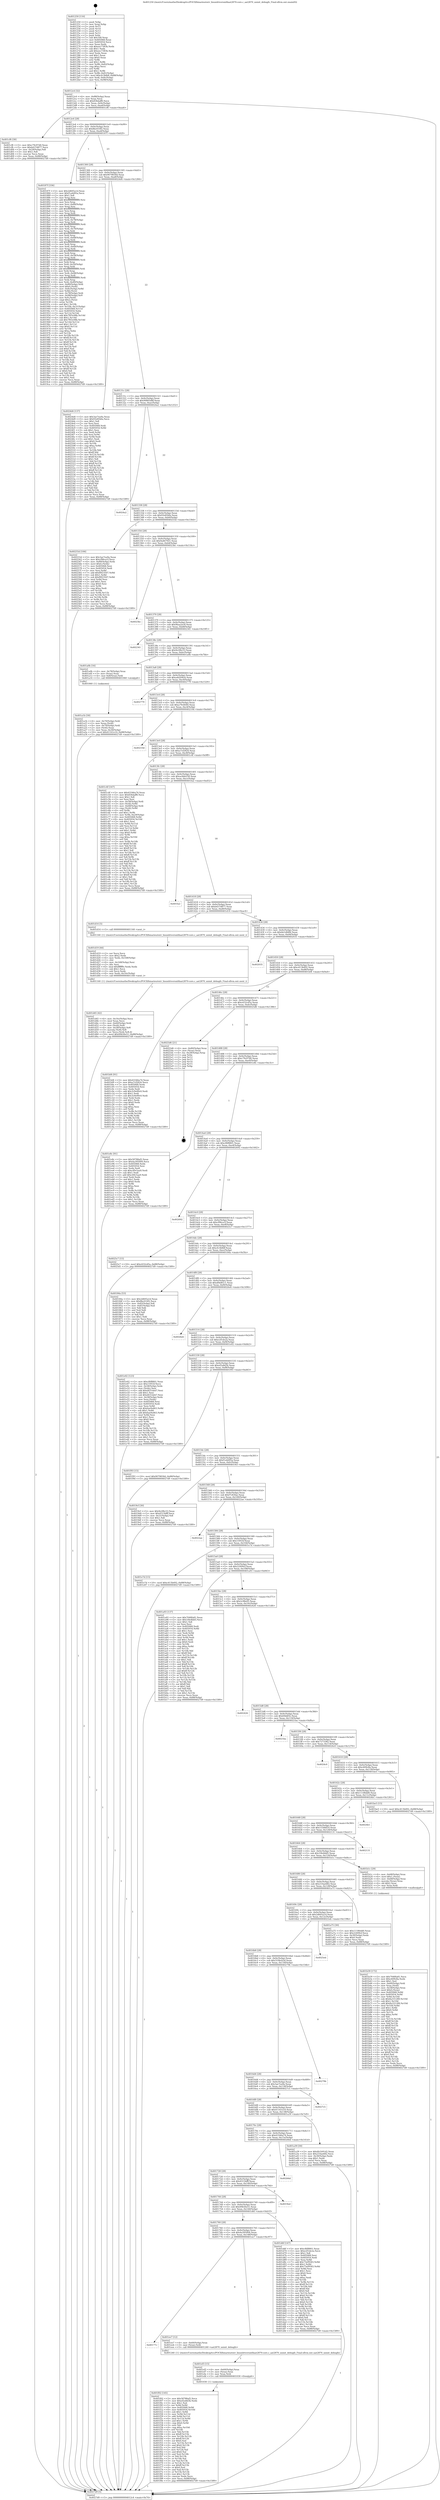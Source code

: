 digraph "0x401250" {
  label = "0x401250 (/mnt/c/Users/mathe/Desktop/tcc/POCII/binaries/extr_linuxdriversmfdaat2870-core.c_aat2870_uninit_debugfs_Final-ollvm.out::main(0))"
  labelloc = "t"
  node[shape=record]

  Entry [label="",width=0.3,height=0.3,shape=circle,fillcolor=black,style=filled]
  "0x4012c4" [label="{
     0x4012c4 [32]\l
     | [instrs]\l
     &nbsp;&nbsp;0x4012c4 \<+6\>: mov -0x88(%rbp),%eax\l
     &nbsp;&nbsp;0x4012ca \<+2\>: mov %eax,%ecx\l
     &nbsp;&nbsp;0x4012cc \<+6\>: sub $0x836daff0,%ecx\l
     &nbsp;&nbsp;0x4012d2 \<+6\>: mov %eax,-0x9c(%rbp)\l
     &nbsp;&nbsp;0x4012d8 \<+6\>: mov %ecx,-0xa0(%rbp)\l
     &nbsp;&nbsp;0x4012de \<+6\>: je 0000000000401cf6 \<main+0xaa6\>\l
  }"]
  "0x401cf6" [label="{
     0x401cf6 [30]\l
     | [instrs]\l
     &nbsp;&nbsp;0x401cf6 \<+5\>: mov $0xc79c97d0,%eax\l
     &nbsp;&nbsp;0x401cfb \<+5\>: mov $0xb437d877,%ecx\l
     &nbsp;&nbsp;0x401d00 \<+3\>: mov -0x29(%rbp),%dl\l
     &nbsp;&nbsp;0x401d03 \<+3\>: test $0x1,%dl\l
     &nbsp;&nbsp;0x401d06 \<+3\>: cmovne %ecx,%eax\l
     &nbsp;&nbsp;0x401d09 \<+6\>: mov %eax,-0x88(%rbp)\l
     &nbsp;&nbsp;0x401d0f \<+5\>: jmp 00000000004027d9 \<main+0x1589\>\l
  }"]
  "0x4012e4" [label="{
     0x4012e4 [28]\l
     | [instrs]\l
     &nbsp;&nbsp;0x4012e4 \<+5\>: jmp 00000000004012e9 \<main+0x99\>\l
     &nbsp;&nbsp;0x4012e9 \<+6\>: mov -0x9c(%rbp),%eax\l
     &nbsp;&nbsp;0x4012ef \<+5\>: sub $0x8bc010f2,%eax\l
     &nbsp;&nbsp;0x4012f4 \<+6\>: mov %eax,-0xa4(%rbp)\l
     &nbsp;&nbsp;0x4012fa \<+6\>: je 000000000040187f \<main+0x62f\>\l
  }"]
  Exit [label="",width=0.3,height=0.3,shape=circle,fillcolor=black,style=filled,peripheries=2]
  "0x40187f" [label="{
     0x40187f [336]\l
     | [instrs]\l
     &nbsp;&nbsp;0x40187f \<+5\>: mov $0x2d605a1d,%eax\l
     &nbsp;&nbsp;0x401884 \<+5\>: mov $0xf1a4d95a,%ecx\l
     &nbsp;&nbsp;0x401889 \<+2\>: mov $0x1,%dl\l
     &nbsp;&nbsp;0x40188b \<+3\>: mov %rsp,%rsi\l
     &nbsp;&nbsp;0x40188e \<+4\>: add $0xfffffffffffffff0,%rsi\l
     &nbsp;&nbsp;0x401892 \<+3\>: mov %rsi,%rsp\l
     &nbsp;&nbsp;0x401895 \<+4\>: mov %rsi,-0x80(%rbp)\l
     &nbsp;&nbsp;0x401899 \<+3\>: mov %rsp,%rsi\l
     &nbsp;&nbsp;0x40189c \<+4\>: add $0xfffffffffffffff0,%rsi\l
     &nbsp;&nbsp;0x4018a0 \<+3\>: mov %rsi,%rsp\l
     &nbsp;&nbsp;0x4018a3 \<+3\>: mov %rsp,%rdi\l
     &nbsp;&nbsp;0x4018a6 \<+4\>: add $0xfffffffffffffff0,%rdi\l
     &nbsp;&nbsp;0x4018aa \<+3\>: mov %rdi,%rsp\l
     &nbsp;&nbsp;0x4018ad \<+4\>: mov %rdi,-0x78(%rbp)\l
     &nbsp;&nbsp;0x4018b1 \<+3\>: mov %rsp,%rdi\l
     &nbsp;&nbsp;0x4018b4 \<+4\>: add $0xfffffffffffffff0,%rdi\l
     &nbsp;&nbsp;0x4018b8 \<+3\>: mov %rdi,%rsp\l
     &nbsp;&nbsp;0x4018bb \<+4\>: mov %rdi,-0x70(%rbp)\l
     &nbsp;&nbsp;0x4018bf \<+3\>: mov %rsp,%rdi\l
     &nbsp;&nbsp;0x4018c2 \<+4\>: add $0xfffffffffffffff0,%rdi\l
     &nbsp;&nbsp;0x4018c6 \<+3\>: mov %rdi,%rsp\l
     &nbsp;&nbsp;0x4018c9 \<+4\>: mov %rdi,-0x68(%rbp)\l
     &nbsp;&nbsp;0x4018cd \<+3\>: mov %rsp,%rdi\l
     &nbsp;&nbsp;0x4018d0 \<+4\>: add $0xfffffffffffffff0,%rdi\l
     &nbsp;&nbsp;0x4018d4 \<+3\>: mov %rdi,%rsp\l
     &nbsp;&nbsp;0x4018d7 \<+4\>: mov %rdi,-0x60(%rbp)\l
     &nbsp;&nbsp;0x4018db \<+3\>: mov %rsp,%rdi\l
     &nbsp;&nbsp;0x4018de \<+4\>: add $0xfffffffffffffff0,%rdi\l
     &nbsp;&nbsp;0x4018e2 \<+3\>: mov %rdi,%rsp\l
     &nbsp;&nbsp;0x4018e5 \<+4\>: mov %rdi,-0x58(%rbp)\l
     &nbsp;&nbsp;0x4018e9 \<+3\>: mov %rsp,%rdi\l
     &nbsp;&nbsp;0x4018ec \<+4\>: add $0xfffffffffffffff0,%rdi\l
     &nbsp;&nbsp;0x4018f0 \<+3\>: mov %rdi,%rsp\l
     &nbsp;&nbsp;0x4018f3 \<+4\>: mov %rdi,-0x50(%rbp)\l
     &nbsp;&nbsp;0x4018f7 \<+3\>: mov %rsp,%rdi\l
     &nbsp;&nbsp;0x4018fa \<+4\>: add $0xfffffffffffffff0,%rdi\l
     &nbsp;&nbsp;0x4018fe \<+3\>: mov %rdi,%rsp\l
     &nbsp;&nbsp;0x401901 \<+4\>: mov %rdi,-0x48(%rbp)\l
     &nbsp;&nbsp;0x401905 \<+3\>: mov %rsp,%rdi\l
     &nbsp;&nbsp;0x401908 \<+4\>: add $0xfffffffffffffff0,%rdi\l
     &nbsp;&nbsp;0x40190c \<+3\>: mov %rdi,%rsp\l
     &nbsp;&nbsp;0x40190f \<+4\>: mov %rdi,-0x40(%rbp)\l
     &nbsp;&nbsp;0x401913 \<+4\>: mov -0x80(%rbp),%rdi\l
     &nbsp;&nbsp;0x401917 \<+6\>: movl $0x0,(%rdi)\l
     &nbsp;&nbsp;0x40191d \<+7\>: mov -0x8c(%rbp),%r8d\l
     &nbsp;&nbsp;0x401924 \<+3\>: mov %r8d,(%rsi)\l
     &nbsp;&nbsp;0x401927 \<+4\>: mov -0x78(%rbp),%rdi\l
     &nbsp;&nbsp;0x40192b \<+7\>: mov -0x98(%rbp),%r9\l
     &nbsp;&nbsp;0x401932 \<+3\>: mov %r9,(%rdi)\l
     &nbsp;&nbsp;0x401935 \<+3\>: cmpl $0x2,(%rsi)\l
     &nbsp;&nbsp;0x401938 \<+4\>: setne %r10b\l
     &nbsp;&nbsp;0x40193c \<+4\>: and $0x1,%r10b\l
     &nbsp;&nbsp;0x401940 \<+4\>: mov %r10b,-0x31(%rbp)\l
     &nbsp;&nbsp;0x401944 \<+8\>: mov 0x405068,%r11d\l
     &nbsp;&nbsp;0x40194c \<+7\>: mov 0x405054,%ebx\l
     &nbsp;&nbsp;0x401953 \<+3\>: mov %r11d,%r14d\l
     &nbsp;&nbsp;0x401956 \<+7\>: add $0x7f03c08b,%r14d\l
     &nbsp;&nbsp;0x40195d \<+4\>: sub $0x1,%r14d\l
     &nbsp;&nbsp;0x401961 \<+7\>: sub $0x7f03c08b,%r14d\l
     &nbsp;&nbsp;0x401968 \<+4\>: imul %r14d,%r11d\l
     &nbsp;&nbsp;0x40196c \<+4\>: and $0x1,%r11d\l
     &nbsp;&nbsp;0x401970 \<+4\>: cmp $0x0,%r11d\l
     &nbsp;&nbsp;0x401974 \<+4\>: sete %r10b\l
     &nbsp;&nbsp;0x401978 \<+3\>: cmp $0xa,%ebx\l
     &nbsp;&nbsp;0x40197b \<+4\>: setl %r15b\l
     &nbsp;&nbsp;0x40197f \<+3\>: mov %r10b,%r12b\l
     &nbsp;&nbsp;0x401982 \<+4\>: xor $0xff,%r12b\l
     &nbsp;&nbsp;0x401986 \<+3\>: mov %r15b,%r13b\l
     &nbsp;&nbsp;0x401989 \<+4\>: xor $0xff,%r13b\l
     &nbsp;&nbsp;0x40198d \<+3\>: xor $0x0,%dl\l
     &nbsp;&nbsp;0x401990 \<+3\>: mov %r12b,%sil\l
     &nbsp;&nbsp;0x401993 \<+4\>: and $0x0,%sil\l
     &nbsp;&nbsp;0x401997 \<+3\>: and %dl,%r10b\l
     &nbsp;&nbsp;0x40199a \<+3\>: mov %r13b,%dil\l
     &nbsp;&nbsp;0x40199d \<+4\>: and $0x0,%dil\l
     &nbsp;&nbsp;0x4019a1 \<+3\>: and %dl,%r15b\l
     &nbsp;&nbsp;0x4019a4 \<+3\>: or %r10b,%sil\l
     &nbsp;&nbsp;0x4019a7 \<+3\>: or %r15b,%dil\l
     &nbsp;&nbsp;0x4019aa \<+3\>: xor %dil,%sil\l
     &nbsp;&nbsp;0x4019ad \<+3\>: or %r13b,%r12b\l
     &nbsp;&nbsp;0x4019b0 \<+4\>: xor $0xff,%r12b\l
     &nbsp;&nbsp;0x4019b4 \<+3\>: or $0x0,%dl\l
     &nbsp;&nbsp;0x4019b7 \<+3\>: and %dl,%r12b\l
     &nbsp;&nbsp;0x4019ba \<+3\>: or %r12b,%sil\l
     &nbsp;&nbsp;0x4019bd \<+4\>: test $0x1,%sil\l
     &nbsp;&nbsp;0x4019c1 \<+3\>: cmovne %ecx,%eax\l
     &nbsp;&nbsp;0x4019c4 \<+6\>: mov %eax,-0x88(%rbp)\l
     &nbsp;&nbsp;0x4019ca \<+5\>: jmp 00000000004027d9 \<main+0x1589\>\l
  }"]
  "0x401300" [label="{
     0x401300 [28]\l
     | [instrs]\l
     &nbsp;&nbsp;0x401300 \<+5\>: jmp 0000000000401305 \<main+0xb5\>\l
     &nbsp;&nbsp;0x401305 \<+6\>: mov -0x9c(%rbp),%eax\l
     &nbsp;&nbsp;0x40130b \<+5\>: sub $0x9079830d,%eax\l
     &nbsp;&nbsp;0x401310 \<+6\>: mov %eax,-0xa8(%rbp)\l
     &nbsp;&nbsp;0x401316 \<+6\>: je 00000000004024d4 \<main+0x1284\>\l
  }"]
  "0x401f02" [label="{
     0x401f02 [145]\l
     | [instrs]\l
     &nbsp;&nbsp;0x401f02 \<+5\>: mov $0x58788af2,%ecx\l
     &nbsp;&nbsp;0x401f07 \<+5\>: mov $0xef2a8d3b,%edx\l
     &nbsp;&nbsp;0x401f0c \<+3\>: mov $0x1,%sil\l
     &nbsp;&nbsp;0x401f0f \<+3\>: xor %r8d,%r8d\l
     &nbsp;&nbsp;0x401f12 \<+8\>: mov 0x405068,%r9d\l
     &nbsp;&nbsp;0x401f1a \<+8\>: mov 0x405054,%r10d\l
     &nbsp;&nbsp;0x401f22 \<+4\>: sub $0x1,%r8d\l
     &nbsp;&nbsp;0x401f26 \<+3\>: mov %r9d,%r11d\l
     &nbsp;&nbsp;0x401f29 \<+3\>: add %r8d,%r11d\l
     &nbsp;&nbsp;0x401f2c \<+4\>: imul %r11d,%r9d\l
     &nbsp;&nbsp;0x401f30 \<+4\>: and $0x1,%r9d\l
     &nbsp;&nbsp;0x401f34 \<+4\>: cmp $0x0,%r9d\l
     &nbsp;&nbsp;0x401f38 \<+3\>: sete %bl\l
     &nbsp;&nbsp;0x401f3b \<+4\>: cmp $0xa,%r10d\l
     &nbsp;&nbsp;0x401f3f \<+4\>: setl %r14b\l
     &nbsp;&nbsp;0x401f43 \<+3\>: mov %bl,%r15b\l
     &nbsp;&nbsp;0x401f46 \<+4\>: xor $0xff,%r15b\l
     &nbsp;&nbsp;0x401f4a \<+3\>: mov %r14b,%r12b\l
     &nbsp;&nbsp;0x401f4d \<+4\>: xor $0xff,%r12b\l
     &nbsp;&nbsp;0x401f51 \<+4\>: xor $0x0,%sil\l
     &nbsp;&nbsp;0x401f55 \<+3\>: mov %r15b,%r13b\l
     &nbsp;&nbsp;0x401f58 \<+4\>: and $0x0,%r13b\l
     &nbsp;&nbsp;0x401f5c \<+3\>: and %sil,%bl\l
     &nbsp;&nbsp;0x401f5f \<+3\>: mov %r12b,%al\l
     &nbsp;&nbsp;0x401f62 \<+2\>: and $0x0,%al\l
     &nbsp;&nbsp;0x401f64 \<+3\>: and %sil,%r14b\l
     &nbsp;&nbsp;0x401f67 \<+3\>: or %bl,%r13b\l
     &nbsp;&nbsp;0x401f6a \<+3\>: or %r14b,%al\l
     &nbsp;&nbsp;0x401f6d \<+3\>: xor %al,%r13b\l
     &nbsp;&nbsp;0x401f70 \<+3\>: or %r12b,%r15b\l
     &nbsp;&nbsp;0x401f73 \<+4\>: xor $0xff,%r15b\l
     &nbsp;&nbsp;0x401f77 \<+4\>: or $0x0,%sil\l
     &nbsp;&nbsp;0x401f7b \<+3\>: and %sil,%r15b\l
     &nbsp;&nbsp;0x401f7e \<+3\>: or %r15b,%r13b\l
     &nbsp;&nbsp;0x401f81 \<+4\>: test $0x1,%r13b\l
     &nbsp;&nbsp;0x401f85 \<+3\>: cmovne %edx,%ecx\l
     &nbsp;&nbsp;0x401f88 \<+6\>: mov %ecx,-0x88(%rbp)\l
     &nbsp;&nbsp;0x401f8e \<+5\>: jmp 00000000004027d9 \<main+0x1589\>\l
  }"]
  "0x4024d4" [label="{
     0x4024d4 [137]\l
     | [instrs]\l
     &nbsp;&nbsp;0x4024d4 \<+5\>: mov $0x3ae7ea9a,%eax\l
     &nbsp;&nbsp;0x4024d9 \<+5\>: mov $0x93e85bfa,%ecx\l
     &nbsp;&nbsp;0x4024de \<+2\>: mov $0x1,%dl\l
     &nbsp;&nbsp;0x4024e0 \<+2\>: xor %esi,%esi\l
     &nbsp;&nbsp;0x4024e2 \<+7\>: mov 0x405068,%edi\l
     &nbsp;&nbsp;0x4024e9 \<+8\>: mov 0x405054,%r8d\l
     &nbsp;&nbsp;0x4024f1 \<+3\>: sub $0x1,%esi\l
     &nbsp;&nbsp;0x4024f4 \<+3\>: mov %edi,%r9d\l
     &nbsp;&nbsp;0x4024f7 \<+3\>: add %esi,%r9d\l
     &nbsp;&nbsp;0x4024fa \<+4\>: imul %r9d,%edi\l
     &nbsp;&nbsp;0x4024fe \<+3\>: and $0x1,%edi\l
     &nbsp;&nbsp;0x402501 \<+3\>: cmp $0x0,%edi\l
     &nbsp;&nbsp;0x402504 \<+4\>: sete %r10b\l
     &nbsp;&nbsp;0x402508 \<+4\>: cmp $0xa,%r8d\l
     &nbsp;&nbsp;0x40250c \<+4\>: setl %r11b\l
     &nbsp;&nbsp;0x402510 \<+3\>: mov %r10b,%bl\l
     &nbsp;&nbsp;0x402513 \<+3\>: xor $0xff,%bl\l
     &nbsp;&nbsp;0x402516 \<+3\>: mov %r11b,%r14b\l
     &nbsp;&nbsp;0x402519 \<+4\>: xor $0xff,%r14b\l
     &nbsp;&nbsp;0x40251d \<+3\>: xor $0x1,%dl\l
     &nbsp;&nbsp;0x402520 \<+3\>: mov %bl,%r15b\l
     &nbsp;&nbsp;0x402523 \<+4\>: and $0xff,%r15b\l
     &nbsp;&nbsp;0x402527 \<+3\>: and %dl,%r10b\l
     &nbsp;&nbsp;0x40252a \<+3\>: mov %r14b,%r12b\l
     &nbsp;&nbsp;0x40252d \<+4\>: and $0xff,%r12b\l
     &nbsp;&nbsp;0x402531 \<+3\>: and %dl,%r11b\l
     &nbsp;&nbsp;0x402534 \<+3\>: or %r10b,%r15b\l
     &nbsp;&nbsp;0x402537 \<+3\>: or %r11b,%r12b\l
     &nbsp;&nbsp;0x40253a \<+3\>: xor %r12b,%r15b\l
     &nbsp;&nbsp;0x40253d \<+3\>: or %r14b,%bl\l
     &nbsp;&nbsp;0x402540 \<+3\>: xor $0xff,%bl\l
     &nbsp;&nbsp;0x402543 \<+3\>: or $0x1,%dl\l
     &nbsp;&nbsp;0x402546 \<+2\>: and %dl,%bl\l
     &nbsp;&nbsp;0x402548 \<+3\>: or %bl,%r15b\l
     &nbsp;&nbsp;0x40254b \<+4\>: test $0x1,%r15b\l
     &nbsp;&nbsp;0x40254f \<+3\>: cmovne %ecx,%eax\l
     &nbsp;&nbsp;0x402552 \<+6\>: mov %eax,-0x88(%rbp)\l
     &nbsp;&nbsp;0x402558 \<+5\>: jmp 00000000004027d9 \<main+0x1589\>\l
  }"]
  "0x40131c" [label="{
     0x40131c [28]\l
     | [instrs]\l
     &nbsp;&nbsp;0x40131c \<+5\>: jmp 0000000000401321 \<main+0xd1\>\l
     &nbsp;&nbsp;0x401321 \<+6\>: mov -0x9c(%rbp),%eax\l
     &nbsp;&nbsp;0x401327 \<+5\>: sub $0x90805d8f,%eax\l
     &nbsp;&nbsp;0x40132c \<+6\>: mov %eax,-0xac(%rbp)\l
     &nbsp;&nbsp;0x401332 \<+6\>: je 00000000004024a2 \<main+0x1252\>\l
  }"]
  "0x401ef3" [label="{
     0x401ef3 [15]\l
     | [instrs]\l
     &nbsp;&nbsp;0x401ef3 \<+4\>: mov -0x60(%rbp),%rax\l
     &nbsp;&nbsp;0x401ef7 \<+3\>: mov (%rax),%rax\l
     &nbsp;&nbsp;0x401efa \<+3\>: mov %rax,%rdi\l
     &nbsp;&nbsp;0x401efd \<+5\>: call 0000000000401030 \<free@plt\>\l
     | [calls]\l
     &nbsp;&nbsp;0x401030 \{1\} (unknown)\l
  }"]
  "0x4024a2" [label="{
     0x4024a2\l
  }", style=dashed]
  "0x401338" [label="{
     0x401338 [28]\l
     | [instrs]\l
     &nbsp;&nbsp;0x401338 \<+5\>: jmp 000000000040133d \<main+0xed\>\l
     &nbsp;&nbsp;0x40133d \<+6\>: mov -0x9c(%rbp),%eax\l
     &nbsp;&nbsp;0x401343 \<+5\>: sub $0x93e85bfa,%eax\l
     &nbsp;&nbsp;0x401348 \<+6\>: mov %eax,-0xb0(%rbp)\l
     &nbsp;&nbsp;0x40134e \<+6\>: je 000000000040255d \<main+0x130d\>\l
  }"]
  "0x40177c" [label="{
     0x40177c\l
  }", style=dashed]
  "0x40255d" [label="{
     0x40255d [106]\l
     | [instrs]\l
     &nbsp;&nbsp;0x40255d \<+5\>: mov $0x3ae7ea9a,%eax\l
     &nbsp;&nbsp;0x402562 \<+5\>: mov $0xcf96ca1f,%ecx\l
     &nbsp;&nbsp;0x402567 \<+4\>: mov -0x80(%rbp),%rdx\l
     &nbsp;&nbsp;0x40256b \<+6\>: movl $0x0,(%rdx)\l
     &nbsp;&nbsp;0x402571 \<+7\>: mov 0x405068,%esi\l
     &nbsp;&nbsp;0x402578 \<+7\>: mov 0x405054,%edi\l
     &nbsp;&nbsp;0x40257f \<+3\>: mov %esi,%r8d\l
     &nbsp;&nbsp;0x402582 \<+7\>: add $0xf0f23507,%r8d\l
     &nbsp;&nbsp;0x402589 \<+4\>: sub $0x1,%r8d\l
     &nbsp;&nbsp;0x40258d \<+7\>: sub $0xf0f23507,%r8d\l
     &nbsp;&nbsp;0x402594 \<+4\>: imul %r8d,%esi\l
     &nbsp;&nbsp;0x402598 \<+3\>: and $0x1,%esi\l
     &nbsp;&nbsp;0x40259b \<+3\>: cmp $0x0,%esi\l
     &nbsp;&nbsp;0x40259e \<+4\>: sete %r9b\l
     &nbsp;&nbsp;0x4025a2 \<+3\>: cmp $0xa,%edi\l
     &nbsp;&nbsp;0x4025a5 \<+4\>: setl %r10b\l
     &nbsp;&nbsp;0x4025a9 \<+3\>: mov %r9b,%r11b\l
     &nbsp;&nbsp;0x4025ac \<+3\>: and %r10b,%r11b\l
     &nbsp;&nbsp;0x4025af \<+3\>: xor %r10b,%r9b\l
     &nbsp;&nbsp;0x4025b2 \<+3\>: or %r9b,%r11b\l
     &nbsp;&nbsp;0x4025b5 \<+4\>: test $0x1,%r11b\l
     &nbsp;&nbsp;0x4025b9 \<+3\>: cmovne %ecx,%eax\l
     &nbsp;&nbsp;0x4025bc \<+6\>: mov %eax,-0x88(%rbp)\l
     &nbsp;&nbsp;0x4025c2 \<+5\>: jmp 00000000004027d9 \<main+0x1589\>\l
  }"]
  "0x401354" [label="{
     0x401354 [28]\l
     | [instrs]\l
     &nbsp;&nbsp;0x401354 \<+5\>: jmp 0000000000401359 \<main+0x109\>\l
     &nbsp;&nbsp;0x401359 \<+6\>: mov -0x9c(%rbp),%eax\l
     &nbsp;&nbsp;0x40135f \<+5\>: sub $0x9a467921,%eax\l
     &nbsp;&nbsp;0x401364 \<+6\>: mov %eax,-0xb4(%rbp)\l
     &nbsp;&nbsp;0x40136a \<+6\>: je 00000000004023bc \<main+0x116c\>\l
  }"]
  "0x401ee7" [label="{
     0x401ee7 [12]\l
     | [instrs]\l
     &nbsp;&nbsp;0x401ee7 \<+4\>: mov -0x60(%rbp),%rax\l
     &nbsp;&nbsp;0x401eeb \<+3\>: mov (%rax),%rdi\l
     &nbsp;&nbsp;0x401eee \<+5\>: call 0000000000401240 \<aat2870_uninit_debugfs\>\l
     | [calls]\l
     &nbsp;&nbsp;0x401240 \{1\} (/mnt/c/Users/mathe/Desktop/tcc/POCII/binaries/extr_linuxdriversmfdaat2870-core.c_aat2870_uninit_debugfs_Final-ollvm.out::aat2870_uninit_debugfs)\l
  }"]
  "0x4023bc" [label="{
     0x4023bc\l
  }", style=dashed]
  "0x401370" [label="{
     0x401370 [28]\l
     | [instrs]\l
     &nbsp;&nbsp;0x401370 \<+5\>: jmp 0000000000401375 \<main+0x125\>\l
     &nbsp;&nbsp;0x401375 \<+6\>: mov -0x9c(%rbp),%eax\l
     &nbsp;&nbsp;0x40137b \<+5\>: sub $0x9baa2ec8,%eax\l
     &nbsp;&nbsp;0x401380 \<+6\>: mov %eax,-0xb8(%rbp)\l
     &nbsp;&nbsp;0x401386 \<+6\>: je 0000000000402341 \<main+0x10f1\>\l
  }"]
  "0x401760" [label="{
     0x401760 [28]\l
     | [instrs]\l
     &nbsp;&nbsp;0x401760 \<+5\>: jmp 0000000000401765 \<main+0x515\>\l
     &nbsp;&nbsp;0x401765 \<+6\>: mov -0x9c(%rbp),%eax\l
     &nbsp;&nbsp;0x40176b \<+5\>: sub $0x4a395004,%eax\l
     &nbsp;&nbsp;0x401770 \<+6\>: mov %eax,-0x148(%rbp)\l
     &nbsp;&nbsp;0x401776 \<+6\>: je 0000000000401ee7 \<main+0xc97\>\l
  }"]
  "0x402341" [label="{
     0x402341\l
  }", style=dashed]
  "0x40138c" [label="{
     0x40138c [28]\l
     | [instrs]\l
     &nbsp;&nbsp;0x40138c \<+5\>: jmp 0000000000401391 \<main+0x141\>\l
     &nbsp;&nbsp;0x401391 \<+6\>: mov -0x9c(%rbp),%eax\l
     &nbsp;&nbsp;0x401397 \<+5\>: sub $0x9e2f6c53,%eax\l
     &nbsp;&nbsp;0x40139c \<+6\>: mov %eax,-0xbc(%rbp)\l
     &nbsp;&nbsp;0x4013a2 \<+6\>: je 0000000000401a0b \<main+0x7bb\>\l
  }"]
  "0x401d6f" [label="{
     0x401d6f [147]\l
     | [instrs]\l
     &nbsp;&nbsp;0x401d6f \<+5\>: mov $0xcf6f8801,%eax\l
     &nbsp;&nbsp;0x401d74 \<+5\>: mov $0xe2f1de2a,%ecx\l
     &nbsp;&nbsp;0x401d79 \<+2\>: mov $0x1,%dl\l
     &nbsp;&nbsp;0x401d7b \<+7\>: mov 0x405068,%esi\l
     &nbsp;&nbsp;0x401d82 \<+7\>: mov 0x405054,%edi\l
     &nbsp;&nbsp;0x401d89 \<+3\>: mov %esi,%r8d\l
     &nbsp;&nbsp;0x401d8c \<+7\>: add $0x73ef9583,%r8d\l
     &nbsp;&nbsp;0x401d93 \<+4\>: sub $0x1,%r8d\l
     &nbsp;&nbsp;0x401d97 \<+7\>: sub $0x73ef9583,%r8d\l
     &nbsp;&nbsp;0x401d9e \<+4\>: imul %r8d,%esi\l
     &nbsp;&nbsp;0x401da2 \<+3\>: and $0x1,%esi\l
     &nbsp;&nbsp;0x401da5 \<+3\>: cmp $0x0,%esi\l
     &nbsp;&nbsp;0x401da8 \<+4\>: sete %r9b\l
     &nbsp;&nbsp;0x401dac \<+3\>: cmp $0xa,%edi\l
     &nbsp;&nbsp;0x401daf \<+4\>: setl %r10b\l
     &nbsp;&nbsp;0x401db3 \<+3\>: mov %r9b,%r11b\l
     &nbsp;&nbsp;0x401db6 \<+4\>: xor $0xff,%r11b\l
     &nbsp;&nbsp;0x401dba \<+3\>: mov %r10b,%bl\l
     &nbsp;&nbsp;0x401dbd \<+3\>: xor $0xff,%bl\l
     &nbsp;&nbsp;0x401dc0 \<+3\>: xor $0x0,%dl\l
     &nbsp;&nbsp;0x401dc3 \<+3\>: mov %r11b,%r14b\l
     &nbsp;&nbsp;0x401dc6 \<+4\>: and $0x0,%r14b\l
     &nbsp;&nbsp;0x401dca \<+3\>: and %dl,%r9b\l
     &nbsp;&nbsp;0x401dcd \<+3\>: mov %bl,%r15b\l
     &nbsp;&nbsp;0x401dd0 \<+4\>: and $0x0,%r15b\l
     &nbsp;&nbsp;0x401dd4 \<+3\>: and %dl,%r10b\l
     &nbsp;&nbsp;0x401dd7 \<+3\>: or %r9b,%r14b\l
     &nbsp;&nbsp;0x401dda \<+3\>: or %r10b,%r15b\l
     &nbsp;&nbsp;0x401ddd \<+3\>: xor %r15b,%r14b\l
     &nbsp;&nbsp;0x401de0 \<+3\>: or %bl,%r11b\l
     &nbsp;&nbsp;0x401de3 \<+4\>: xor $0xff,%r11b\l
     &nbsp;&nbsp;0x401de7 \<+3\>: or $0x0,%dl\l
     &nbsp;&nbsp;0x401dea \<+3\>: and %dl,%r11b\l
     &nbsp;&nbsp;0x401ded \<+3\>: or %r11b,%r14b\l
     &nbsp;&nbsp;0x401df0 \<+4\>: test $0x1,%r14b\l
     &nbsp;&nbsp;0x401df4 \<+3\>: cmovne %ecx,%eax\l
     &nbsp;&nbsp;0x401df7 \<+6\>: mov %eax,-0x88(%rbp)\l
     &nbsp;&nbsp;0x401dfd \<+5\>: jmp 00000000004027d9 \<main+0x1589\>\l
  }"]
  "0x401a0b" [label="{
     0x401a0b [16]\l
     | [instrs]\l
     &nbsp;&nbsp;0x401a0b \<+4\>: mov -0x78(%rbp),%rax\l
     &nbsp;&nbsp;0x401a0f \<+3\>: mov (%rax),%rax\l
     &nbsp;&nbsp;0x401a12 \<+4\>: mov 0x8(%rax),%rdi\l
     &nbsp;&nbsp;0x401a16 \<+5\>: call 0000000000401060 \<atoi@plt\>\l
     | [calls]\l
     &nbsp;&nbsp;0x401060 \{1\} (unknown)\l
  }"]
  "0x4013a8" [label="{
     0x4013a8 [28]\l
     | [instrs]\l
     &nbsp;&nbsp;0x4013a8 \<+5\>: jmp 00000000004013ad \<main+0x15d\>\l
     &nbsp;&nbsp;0x4013ad \<+6\>: mov -0x9c(%rbp),%eax\l
     &nbsp;&nbsp;0x4013b3 \<+5\>: sub $0xa4d204cb,%eax\l
     &nbsp;&nbsp;0x4013b8 \<+6\>: mov %eax,-0xc0(%rbp)\l
     &nbsp;&nbsp;0x4013be \<+6\>: je 0000000000402779 \<main+0x1529\>\l
  }"]
  "0x401744" [label="{
     0x401744 [28]\l
     | [instrs]\l
     &nbsp;&nbsp;0x401744 \<+5\>: jmp 0000000000401749 \<main+0x4f9\>\l
     &nbsp;&nbsp;0x401749 \<+6\>: mov -0x9c(%rbp),%eax\l
     &nbsp;&nbsp;0x40174f \<+5\>: sub $0x49b56e51,%eax\l
     &nbsp;&nbsp;0x401754 \<+6\>: mov %eax,-0x144(%rbp)\l
     &nbsp;&nbsp;0x40175a \<+6\>: je 0000000000401d6f \<main+0xb1f\>\l
  }"]
  "0x402779" [label="{
     0x402779\l
  }", style=dashed]
  "0x4013c4" [label="{
     0x4013c4 [28]\l
     | [instrs]\l
     &nbsp;&nbsp;0x4013c4 \<+5\>: jmp 00000000004013c9 \<main+0x179\>\l
     &nbsp;&nbsp;0x4013c9 \<+6\>: mov -0x9c(%rbp),%eax\l
     &nbsp;&nbsp;0x4013cf \<+5\>: sub $0xa79c6640,%eax\l
     &nbsp;&nbsp;0x4013d4 \<+6\>: mov %eax,-0xc4(%rbp)\l
     &nbsp;&nbsp;0x4013da \<+6\>: je 000000000040210d \<main+0xebd\>\l
  }"]
  "0x4019ed" [label="{
     0x4019ed\l
  }", style=dashed]
  "0x40210d" [label="{
     0x40210d\l
  }", style=dashed]
  "0x4013e0" [label="{
     0x4013e0 [28]\l
     | [instrs]\l
     &nbsp;&nbsp;0x4013e0 \<+5\>: jmp 00000000004013e5 \<main+0x195\>\l
     &nbsp;&nbsp;0x4013e5 \<+6\>: mov -0x9c(%rbp),%eax\l
     &nbsp;&nbsp;0x4013eb \<+5\>: sub $0xa7cf2824,%eax\l
     &nbsp;&nbsp;0x4013f0 \<+6\>: mov %eax,-0xc8(%rbp)\l
     &nbsp;&nbsp;0x4013f6 \<+6\>: je 0000000000401c4f \<main+0x9ff\>\l
  }"]
  "0x401728" [label="{
     0x401728 [28]\l
     | [instrs]\l
     &nbsp;&nbsp;0x401728 \<+5\>: jmp 000000000040172d \<main+0x4dd\>\l
     &nbsp;&nbsp;0x40172d \<+6\>: mov -0x9c(%rbp),%eax\l
     &nbsp;&nbsp;0x401733 \<+5\>: sub $0x4515bfff,%eax\l
     &nbsp;&nbsp;0x401738 \<+6\>: mov %eax,-0x140(%rbp)\l
     &nbsp;&nbsp;0x40173e \<+6\>: je 00000000004019ed \<main+0x79d\>\l
  }"]
  "0x401c4f" [label="{
     0x401c4f [167]\l
     | [instrs]\l
     &nbsp;&nbsp;0x401c4f \<+5\>: mov $0x43346a74,%eax\l
     &nbsp;&nbsp;0x401c54 \<+5\>: mov $0x836daff0,%ecx\l
     &nbsp;&nbsp;0x401c59 \<+2\>: mov $0x1,%dl\l
     &nbsp;&nbsp;0x401c5b \<+2\>: xor %esi,%esi\l
     &nbsp;&nbsp;0x401c5d \<+4\>: mov -0x58(%rbp),%rdi\l
     &nbsp;&nbsp;0x401c61 \<+3\>: mov (%rdi),%r8d\l
     &nbsp;&nbsp;0x401c64 \<+4\>: mov -0x68(%rbp),%rdi\l
     &nbsp;&nbsp;0x401c68 \<+3\>: cmp (%rdi),%r8d\l
     &nbsp;&nbsp;0x401c6b \<+4\>: setl %r9b\l
     &nbsp;&nbsp;0x401c6f \<+4\>: and $0x1,%r9b\l
     &nbsp;&nbsp;0x401c73 \<+4\>: mov %r9b,-0x29(%rbp)\l
     &nbsp;&nbsp;0x401c77 \<+8\>: mov 0x405068,%r8d\l
     &nbsp;&nbsp;0x401c7f \<+8\>: mov 0x405054,%r10d\l
     &nbsp;&nbsp;0x401c87 \<+3\>: sub $0x1,%esi\l
     &nbsp;&nbsp;0x401c8a \<+3\>: mov %r8d,%r11d\l
     &nbsp;&nbsp;0x401c8d \<+3\>: add %esi,%r11d\l
     &nbsp;&nbsp;0x401c90 \<+4\>: imul %r11d,%r8d\l
     &nbsp;&nbsp;0x401c94 \<+4\>: and $0x1,%r8d\l
     &nbsp;&nbsp;0x401c98 \<+4\>: cmp $0x0,%r8d\l
     &nbsp;&nbsp;0x401c9c \<+4\>: sete %r9b\l
     &nbsp;&nbsp;0x401ca0 \<+4\>: cmp $0xa,%r10d\l
     &nbsp;&nbsp;0x401ca4 \<+3\>: setl %bl\l
     &nbsp;&nbsp;0x401ca7 \<+3\>: mov %r9b,%r14b\l
     &nbsp;&nbsp;0x401caa \<+4\>: xor $0xff,%r14b\l
     &nbsp;&nbsp;0x401cae \<+3\>: mov %bl,%r15b\l
     &nbsp;&nbsp;0x401cb1 \<+4\>: xor $0xff,%r15b\l
     &nbsp;&nbsp;0x401cb5 \<+3\>: xor $0x1,%dl\l
     &nbsp;&nbsp;0x401cb8 \<+3\>: mov %r14b,%r12b\l
     &nbsp;&nbsp;0x401cbb \<+4\>: and $0xff,%r12b\l
     &nbsp;&nbsp;0x401cbf \<+3\>: and %dl,%r9b\l
     &nbsp;&nbsp;0x401cc2 \<+3\>: mov %r15b,%r13b\l
     &nbsp;&nbsp;0x401cc5 \<+4\>: and $0xff,%r13b\l
     &nbsp;&nbsp;0x401cc9 \<+2\>: and %dl,%bl\l
     &nbsp;&nbsp;0x401ccb \<+3\>: or %r9b,%r12b\l
     &nbsp;&nbsp;0x401cce \<+3\>: or %bl,%r13b\l
     &nbsp;&nbsp;0x401cd1 \<+3\>: xor %r13b,%r12b\l
     &nbsp;&nbsp;0x401cd4 \<+3\>: or %r15b,%r14b\l
     &nbsp;&nbsp;0x401cd7 \<+4\>: xor $0xff,%r14b\l
     &nbsp;&nbsp;0x401cdb \<+3\>: or $0x1,%dl\l
     &nbsp;&nbsp;0x401cde \<+3\>: and %dl,%r14b\l
     &nbsp;&nbsp;0x401ce1 \<+3\>: or %r14b,%r12b\l
     &nbsp;&nbsp;0x401ce4 \<+4\>: test $0x1,%r12b\l
     &nbsp;&nbsp;0x401ce8 \<+3\>: cmovne %ecx,%eax\l
     &nbsp;&nbsp;0x401ceb \<+6\>: mov %eax,-0x88(%rbp)\l
     &nbsp;&nbsp;0x401cf1 \<+5\>: jmp 00000000004027d9 \<main+0x1589\>\l
  }"]
  "0x4013fc" [label="{
     0x4013fc [28]\l
     | [instrs]\l
     &nbsp;&nbsp;0x4013fc \<+5\>: jmp 0000000000401401 \<main+0x1b1\>\l
     &nbsp;&nbsp;0x401401 \<+6\>: mov -0x9c(%rbp),%eax\l
     &nbsp;&nbsp;0x401407 \<+5\>: sub $0xacbbb258,%eax\l
     &nbsp;&nbsp;0x40140c \<+6\>: mov %eax,-0xcc(%rbp)\l
     &nbsp;&nbsp;0x401412 \<+6\>: je 0000000000401fa2 \<main+0xd52\>\l
  }"]
  "0x40266d" [label="{
     0x40266d\l
  }", style=dashed]
  "0x401fa2" [label="{
     0x401fa2\l
  }", style=dashed]
  "0x401418" [label="{
     0x401418 [28]\l
     | [instrs]\l
     &nbsp;&nbsp;0x401418 \<+5\>: jmp 000000000040141d \<main+0x1cd\>\l
     &nbsp;&nbsp;0x40141d \<+6\>: mov -0x9c(%rbp),%eax\l
     &nbsp;&nbsp;0x401423 \<+5\>: sub $0xb437d877,%eax\l
     &nbsp;&nbsp;0x401428 \<+6\>: mov %eax,-0xd0(%rbp)\l
     &nbsp;&nbsp;0x40142e \<+6\>: je 0000000000401d14 \<main+0xac4\>\l
  }"]
  "0x401d45" [label="{
     0x401d45 [42]\l
     | [instrs]\l
     &nbsp;&nbsp;0x401d45 \<+6\>: mov -0x16c(%rbp),%ecx\l
     &nbsp;&nbsp;0x401d4b \<+3\>: imul %eax,%ecx\l
     &nbsp;&nbsp;0x401d4e \<+4\>: mov -0x60(%rbp),%rdi\l
     &nbsp;&nbsp;0x401d52 \<+3\>: mov (%rdi),%rdi\l
     &nbsp;&nbsp;0x401d55 \<+4\>: mov -0x58(%rbp),%r8\l
     &nbsp;&nbsp;0x401d59 \<+3\>: movslq (%r8),%r8\l
     &nbsp;&nbsp;0x401d5c \<+4\>: mov %ecx,(%rdi,%r8,4)\l
     &nbsp;&nbsp;0x401d60 \<+10\>: movl $0x49b56e51,-0x88(%rbp)\l
     &nbsp;&nbsp;0x401d6a \<+5\>: jmp 00000000004027d9 \<main+0x1589\>\l
  }"]
  "0x401d14" [label="{
     0x401d14 [5]\l
     | [instrs]\l
     &nbsp;&nbsp;0x401d14 \<+5\>: call 0000000000401160 \<next_i\>\l
     | [calls]\l
     &nbsp;&nbsp;0x401160 \{1\} (/mnt/c/Users/mathe/Desktop/tcc/POCII/binaries/extr_linuxdriversmfdaat2870-core.c_aat2870_uninit_debugfs_Final-ollvm.out::next_i)\l
  }"]
  "0x401434" [label="{
     0x401434 [28]\l
     | [instrs]\l
     &nbsp;&nbsp;0x401434 \<+5\>: jmp 0000000000401439 \<main+0x1e9\>\l
     &nbsp;&nbsp;0x401439 \<+6\>: mov -0x9c(%rbp),%eax\l
     &nbsp;&nbsp;0x40143f \<+5\>: sub $0xbb1dfd06,%eax\l
     &nbsp;&nbsp;0x401444 \<+6\>: mov %eax,-0xd4(%rbp)\l
     &nbsp;&nbsp;0x40144a \<+6\>: je 0000000000402035 \<main+0xde5\>\l
  }"]
  "0x401d19" [label="{
     0x401d19 [44]\l
     | [instrs]\l
     &nbsp;&nbsp;0x401d19 \<+2\>: xor %ecx,%ecx\l
     &nbsp;&nbsp;0x401d1b \<+5\>: mov $0x2,%edx\l
     &nbsp;&nbsp;0x401d20 \<+6\>: mov %edx,-0x168(%rbp)\l
     &nbsp;&nbsp;0x401d26 \<+1\>: cltd\l
     &nbsp;&nbsp;0x401d27 \<+6\>: mov -0x168(%rbp),%esi\l
     &nbsp;&nbsp;0x401d2d \<+2\>: idiv %esi\l
     &nbsp;&nbsp;0x401d2f \<+6\>: imul $0xfffffffe,%edx,%edx\l
     &nbsp;&nbsp;0x401d35 \<+3\>: sub $0x1,%ecx\l
     &nbsp;&nbsp;0x401d38 \<+2\>: sub %ecx,%edx\l
     &nbsp;&nbsp;0x401d3a \<+6\>: mov %edx,-0x16c(%rbp)\l
     &nbsp;&nbsp;0x401d40 \<+5\>: call 0000000000401160 \<next_i\>\l
     | [calls]\l
     &nbsp;&nbsp;0x401160 \{1\} (/mnt/c/Users/mathe/Desktop/tcc/POCII/binaries/extr_linuxdriversmfdaat2870-core.c_aat2870_uninit_debugfs_Final-ollvm.out::next_i)\l
  }"]
  "0x402035" [label="{
     0x402035\l
  }", style=dashed]
  "0x401450" [label="{
     0x401450 [28]\l
     | [instrs]\l
     &nbsp;&nbsp;0x401450 \<+5\>: jmp 0000000000401455 \<main+0x205\>\l
     &nbsp;&nbsp;0x401455 \<+6\>: mov -0x9c(%rbp),%eax\l
     &nbsp;&nbsp;0x40145b \<+5\>: sub $0xc413b492,%eax\l
     &nbsp;&nbsp;0x401460 \<+6\>: mov %eax,-0xd8(%rbp)\l
     &nbsp;&nbsp;0x401466 \<+6\>: je 0000000000401bf4 \<main+0x9a4\>\l
  }"]
  "0x401b39" [label="{
     0x401b39 [172]\l
     | [instrs]\l
     &nbsp;&nbsp;0x401b39 \<+5\>: mov $0x7048fa81,%ecx\l
     &nbsp;&nbsp;0x401b3e \<+5\>: mov $0xc609c8a,%edx\l
     &nbsp;&nbsp;0x401b43 \<+3\>: mov $0x1,%sil\l
     &nbsp;&nbsp;0x401b46 \<+4\>: mov -0x60(%rbp),%rdi\l
     &nbsp;&nbsp;0x401b4a \<+3\>: mov %rax,(%rdi)\l
     &nbsp;&nbsp;0x401b4d \<+4\>: mov -0x58(%rbp),%rax\l
     &nbsp;&nbsp;0x401b51 \<+6\>: movl $0x0,(%rax)\l
     &nbsp;&nbsp;0x401b57 \<+8\>: mov 0x405068,%r8d\l
     &nbsp;&nbsp;0x401b5f \<+8\>: mov 0x405054,%r9d\l
     &nbsp;&nbsp;0x401b67 \<+3\>: mov %r8d,%r10d\l
     &nbsp;&nbsp;0x401b6a \<+7\>: sub $0x8a331289,%r10d\l
     &nbsp;&nbsp;0x401b71 \<+4\>: sub $0x1,%r10d\l
     &nbsp;&nbsp;0x401b75 \<+7\>: add $0x8a331289,%r10d\l
     &nbsp;&nbsp;0x401b7c \<+4\>: imul %r10d,%r8d\l
     &nbsp;&nbsp;0x401b80 \<+4\>: and $0x1,%r8d\l
     &nbsp;&nbsp;0x401b84 \<+4\>: cmp $0x0,%r8d\l
     &nbsp;&nbsp;0x401b88 \<+4\>: sete %r11b\l
     &nbsp;&nbsp;0x401b8c \<+4\>: cmp $0xa,%r9d\l
     &nbsp;&nbsp;0x401b90 \<+3\>: setl %bl\l
     &nbsp;&nbsp;0x401b93 \<+3\>: mov %r11b,%r14b\l
     &nbsp;&nbsp;0x401b96 \<+4\>: xor $0xff,%r14b\l
     &nbsp;&nbsp;0x401b9a \<+3\>: mov %bl,%r15b\l
     &nbsp;&nbsp;0x401b9d \<+4\>: xor $0xff,%r15b\l
     &nbsp;&nbsp;0x401ba1 \<+4\>: xor $0x0,%sil\l
     &nbsp;&nbsp;0x401ba5 \<+3\>: mov %r14b,%r12b\l
     &nbsp;&nbsp;0x401ba8 \<+4\>: and $0x0,%r12b\l
     &nbsp;&nbsp;0x401bac \<+3\>: and %sil,%r11b\l
     &nbsp;&nbsp;0x401baf \<+3\>: mov %r15b,%r13b\l
     &nbsp;&nbsp;0x401bb2 \<+4\>: and $0x0,%r13b\l
     &nbsp;&nbsp;0x401bb6 \<+3\>: and %sil,%bl\l
     &nbsp;&nbsp;0x401bb9 \<+3\>: or %r11b,%r12b\l
     &nbsp;&nbsp;0x401bbc \<+3\>: or %bl,%r13b\l
     &nbsp;&nbsp;0x401bbf \<+3\>: xor %r13b,%r12b\l
     &nbsp;&nbsp;0x401bc2 \<+3\>: or %r15b,%r14b\l
     &nbsp;&nbsp;0x401bc5 \<+4\>: xor $0xff,%r14b\l
     &nbsp;&nbsp;0x401bc9 \<+4\>: or $0x0,%sil\l
     &nbsp;&nbsp;0x401bcd \<+3\>: and %sil,%r14b\l
     &nbsp;&nbsp;0x401bd0 \<+3\>: or %r14b,%r12b\l
     &nbsp;&nbsp;0x401bd3 \<+4\>: test $0x1,%r12b\l
     &nbsp;&nbsp;0x401bd7 \<+3\>: cmovne %edx,%ecx\l
     &nbsp;&nbsp;0x401bda \<+6\>: mov %ecx,-0x88(%rbp)\l
     &nbsp;&nbsp;0x401be0 \<+5\>: jmp 00000000004027d9 \<main+0x1589\>\l
  }"]
  "0x401bf4" [label="{
     0x401bf4 [91]\l
     | [instrs]\l
     &nbsp;&nbsp;0x401bf4 \<+5\>: mov $0x43346a74,%eax\l
     &nbsp;&nbsp;0x401bf9 \<+5\>: mov $0xa7cf2824,%ecx\l
     &nbsp;&nbsp;0x401bfe \<+7\>: mov 0x405068,%edx\l
     &nbsp;&nbsp;0x401c05 \<+7\>: mov 0x405054,%esi\l
     &nbsp;&nbsp;0x401c0c \<+2\>: mov %edx,%edi\l
     &nbsp;&nbsp;0x401c0e \<+6\>: add $0x3c9e89c0,%edi\l
     &nbsp;&nbsp;0x401c14 \<+3\>: sub $0x1,%edi\l
     &nbsp;&nbsp;0x401c17 \<+6\>: sub $0x3c9e89c0,%edi\l
     &nbsp;&nbsp;0x401c1d \<+3\>: imul %edi,%edx\l
     &nbsp;&nbsp;0x401c20 \<+3\>: and $0x1,%edx\l
     &nbsp;&nbsp;0x401c23 \<+3\>: cmp $0x0,%edx\l
     &nbsp;&nbsp;0x401c26 \<+4\>: sete %r8b\l
     &nbsp;&nbsp;0x401c2a \<+3\>: cmp $0xa,%esi\l
     &nbsp;&nbsp;0x401c2d \<+4\>: setl %r9b\l
     &nbsp;&nbsp;0x401c31 \<+3\>: mov %r8b,%r10b\l
     &nbsp;&nbsp;0x401c34 \<+3\>: and %r9b,%r10b\l
     &nbsp;&nbsp;0x401c37 \<+3\>: xor %r9b,%r8b\l
     &nbsp;&nbsp;0x401c3a \<+3\>: or %r8b,%r10b\l
     &nbsp;&nbsp;0x401c3d \<+4\>: test $0x1,%r10b\l
     &nbsp;&nbsp;0x401c41 \<+3\>: cmovne %ecx,%eax\l
     &nbsp;&nbsp;0x401c44 \<+6\>: mov %eax,-0x88(%rbp)\l
     &nbsp;&nbsp;0x401c4a \<+5\>: jmp 00000000004027d9 \<main+0x1589\>\l
  }"]
  "0x40146c" [label="{
     0x40146c [28]\l
     | [instrs]\l
     &nbsp;&nbsp;0x40146c \<+5\>: jmp 0000000000401471 \<main+0x221\>\l
     &nbsp;&nbsp;0x401471 \<+6\>: mov -0x9c(%rbp),%eax\l
     &nbsp;&nbsp;0x401477 \<+5\>: sub $0xc632cd5a,%eax\l
     &nbsp;&nbsp;0x40147c \<+6\>: mov %eax,-0xdc(%rbp)\l
     &nbsp;&nbsp;0x401482 \<+6\>: je 00000000004025d6 \<main+0x1386\>\l
  }"]
  "0x40170c" [label="{
     0x40170c [28]\l
     | [instrs]\l
     &nbsp;&nbsp;0x40170c \<+5\>: jmp 0000000000401711 \<main+0x4c1\>\l
     &nbsp;&nbsp;0x401711 \<+6\>: mov -0x9c(%rbp),%eax\l
     &nbsp;&nbsp;0x401717 \<+5\>: sub $0x43346a74,%eax\l
     &nbsp;&nbsp;0x40171c \<+6\>: mov %eax,-0x13c(%rbp)\l
     &nbsp;&nbsp;0x401722 \<+6\>: je 000000000040266d \<main+0x141d\>\l
  }"]
  "0x4025d6" [label="{
     0x4025d6 [21]\l
     | [instrs]\l
     &nbsp;&nbsp;0x4025d6 \<+4\>: mov -0x80(%rbp),%rax\l
     &nbsp;&nbsp;0x4025da \<+2\>: mov (%rax),%eax\l
     &nbsp;&nbsp;0x4025dc \<+4\>: lea -0x28(%rbp),%rsp\l
     &nbsp;&nbsp;0x4025e0 \<+1\>: pop %rbx\l
     &nbsp;&nbsp;0x4025e1 \<+2\>: pop %r12\l
     &nbsp;&nbsp;0x4025e3 \<+2\>: pop %r13\l
     &nbsp;&nbsp;0x4025e5 \<+2\>: pop %r14\l
     &nbsp;&nbsp;0x4025e7 \<+2\>: pop %r15\l
     &nbsp;&nbsp;0x4025e9 \<+1\>: pop %rbp\l
     &nbsp;&nbsp;0x4025ea \<+1\>: ret\l
  }"]
  "0x401488" [label="{
     0x401488 [28]\l
     | [instrs]\l
     &nbsp;&nbsp;0x401488 \<+5\>: jmp 000000000040148d \<main+0x23d\>\l
     &nbsp;&nbsp;0x40148d \<+6\>: mov -0x9c(%rbp),%eax\l
     &nbsp;&nbsp;0x401493 \<+5\>: sub $0xc79c97d0,%eax\l
     &nbsp;&nbsp;0x401498 \<+6\>: mov %eax,-0xe0(%rbp)\l
     &nbsp;&nbsp;0x40149e \<+6\>: je 0000000000401e8c \<main+0xc3c\>\l
  }"]
  "0x401a39" [label="{
     0x401a39 [30]\l
     | [instrs]\l
     &nbsp;&nbsp;0x401a39 \<+5\>: mov $0x4b1b91d2,%eax\l
     &nbsp;&nbsp;0x401a3e \<+5\>: mov $0x210ae682,%ecx\l
     &nbsp;&nbsp;0x401a43 \<+3\>: mov -0x30(%rbp),%edx\l
     &nbsp;&nbsp;0x401a46 \<+3\>: cmp $0x1,%edx\l
     &nbsp;&nbsp;0x401a49 \<+3\>: cmovl %ecx,%eax\l
     &nbsp;&nbsp;0x401a4c \<+6\>: mov %eax,-0x88(%rbp)\l
     &nbsp;&nbsp;0x401a52 \<+5\>: jmp 00000000004027d9 \<main+0x1589\>\l
  }"]
  "0x401e8c" [label="{
     0x401e8c [91]\l
     | [instrs]\l
     &nbsp;&nbsp;0x401e8c \<+5\>: mov $0x58788af2,%eax\l
     &nbsp;&nbsp;0x401e91 \<+5\>: mov $0x4a395004,%ecx\l
     &nbsp;&nbsp;0x401e96 \<+7\>: mov 0x405068,%edx\l
     &nbsp;&nbsp;0x401e9d \<+7\>: mov 0x405054,%esi\l
     &nbsp;&nbsp;0x401ea4 \<+2\>: mov %edx,%edi\l
     &nbsp;&nbsp;0x401ea6 \<+6\>: sub $0xc49c5aa9,%edi\l
     &nbsp;&nbsp;0x401eac \<+3\>: sub $0x1,%edi\l
     &nbsp;&nbsp;0x401eaf \<+6\>: add $0xc49c5aa9,%edi\l
     &nbsp;&nbsp;0x401eb5 \<+3\>: imul %edi,%edx\l
     &nbsp;&nbsp;0x401eb8 \<+3\>: and $0x1,%edx\l
     &nbsp;&nbsp;0x401ebb \<+3\>: cmp $0x0,%edx\l
     &nbsp;&nbsp;0x401ebe \<+4\>: sete %r8b\l
     &nbsp;&nbsp;0x401ec2 \<+3\>: cmp $0xa,%esi\l
     &nbsp;&nbsp;0x401ec5 \<+4\>: setl %r9b\l
     &nbsp;&nbsp;0x401ec9 \<+3\>: mov %r8b,%r10b\l
     &nbsp;&nbsp;0x401ecc \<+3\>: and %r9b,%r10b\l
     &nbsp;&nbsp;0x401ecf \<+3\>: xor %r9b,%r8b\l
     &nbsp;&nbsp;0x401ed2 \<+3\>: or %r8b,%r10b\l
     &nbsp;&nbsp;0x401ed5 \<+4\>: test $0x1,%r10b\l
     &nbsp;&nbsp;0x401ed9 \<+3\>: cmovne %ecx,%eax\l
     &nbsp;&nbsp;0x401edc \<+6\>: mov %eax,-0x88(%rbp)\l
     &nbsp;&nbsp;0x401ee2 \<+5\>: jmp 00000000004027d9 \<main+0x1589\>\l
  }"]
  "0x4014a4" [label="{
     0x4014a4 [28]\l
     | [instrs]\l
     &nbsp;&nbsp;0x4014a4 \<+5\>: jmp 00000000004014a9 \<main+0x259\>\l
     &nbsp;&nbsp;0x4014a9 \<+6\>: mov -0x9c(%rbp),%eax\l
     &nbsp;&nbsp;0x4014af \<+5\>: sub $0xcf6f8801,%eax\l
     &nbsp;&nbsp;0x4014b4 \<+6\>: mov %eax,-0xe4(%rbp)\l
     &nbsp;&nbsp;0x4014ba \<+6\>: je 0000000000402692 \<main+0x1442\>\l
  }"]
  "0x4016f0" [label="{
     0x4016f0 [28]\l
     | [instrs]\l
     &nbsp;&nbsp;0x4016f0 \<+5\>: jmp 00000000004016f5 \<main+0x4a5\>\l
     &nbsp;&nbsp;0x4016f5 \<+6\>: mov -0x9c(%rbp),%eax\l
     &nbsp;&nbsp;0x4016fb \<+5\>: sub $0x41161e10,%eax\l
     &nbsp;&nbsp;0x401700 \<+6\>: mov %eax,-0x138(%rbp)\l
     &nbsp;&nbsp;0x401706 \<+6\>: je 0000000000401a39 \<main+0x7e9\>\l
  }"]
  "0x402692" [label="{
     0x402692\l
  }", style=dashed]
  "0x4014c0" [label="{
     0x4014c0 [28]\l
     | [instrs]\l
     &nbsp;&nbsp;0x4014c0 \<+5\>: jmp 00000000004014c5 \<main+0x275\>\l
     &nbsp;&nbsp;0x4014c5 \<+6\>: mov -0x9c(%rbp),%eax\l
     &nbsp;&nbsp;0x4014cb \<+5\>: sub $0xcf96ca1f,%eax\l
     &nbsp;&nbsp;0x4014d0 \<+6\>: mov %eax,-0xe8(%rbp)\l
     &nbsp;&nbsp;0x4014d6 \<+6\>: je 00000000004025c7 \<main+0x1377\>\l
  }"]
  "0x4027c5" [label="{
     0x4027c5\l
  }", style=dashed]
  "0x4025c7" [label="{
     0x4025c7 [15]\l
     | [instrs]\l
     &nbsp;&nbsp;0x4025c7 \<+10\>: movl $0xc632cd5a,-0x88(%rbp)\l
     &nbsp;&nbsp;0x4025d1 \<+5\>: jmp 00000000004027d9 \<main+0x1589\>\l
  }"]
  "0x4014dc" [label="{
     0x4014dc [28]\l
     | [instrs]\l
     &nbsp;&nbsp;0x4014dc \<+5\>: jmp 00000000004014e1 \<main+0x291\>\l
     &nbsp;&nbsp;0x4014e1 \<+6\>: mov -0x9c(%rbp),%eax\l
     &nbsp;&nbsp;0x4014e7 \<+5\>: sub $0xcfc3b8df,%eax\l
     &nbsp;&nbsp;0x4014ec \<+6\>: mov %eax,-0xec(%rbp)\l
     &nbsp;&nbsp;0x4014f2 \<+6\>: je 000000000040184a \<main+0x5fa\>\l
  }"]
  "0x4016d4" [label="{
     0x4016d4 [28]\l
     | [instrs]\l
     &nbsp;&nbsp;0x4016d4 \<+5\>: jmp 00000000004016d9 \<main+0x489\>\l
     &nbsp;&nbsp;0x4016d9 \<+6\>: mov -0x9c(%rbp),%eax\l
     &nbsp;&nbsp;0x4016df \<+5\>: sub $0x3ae7ea9a,%eax\l
     &nbsp;&nbsp;0x4016e4 \<+6\>: mov %eax,-0x134(%rbp)\l
     &nbsp;&nbsp;0x4016ea \<+6\>: je 00000000004027c5 \<main+0x1575\>\l
  }"]
  "0x40184a" [label="{
     0x40184a [53]\l
     | [instrs]\l
     &nbsp;&nbsp;0x40184a \<+5\>: mov $0x2d605a1d,%eax\l
     &nbsp;&nbsp;0x40184f \<+5\>: mov $0x8bc010f2,%ecx\l
     &nbsp;&nbsp;0x401854 \<+6\>: mov -0x82(%rbp),%dl\l
     &nbsp;&nbsp;0x40185a \<+7\>: mov -0x81(%rbp),%sil\l
     &nbsp;&nbsp;0x401861 \<+3\>: mov %dl,%dil\l
     &nbsp;&nbsp;0x401864 \<+3\>: and %sil,%dil\l
     &nbsp;&nbsp;0x401867 \<+3\>: xor %sil,%dl\l
     &nbsp;&nbsp;0x40186a \<+3\>: or %dl,%dil\l
     &nbsp;&nbsp;0x40186d \<+4\>: test $0x1,%dil\l
     &nbsp;&nbsp;0x401871 \<+3\>: cmovne %ecx,%eax\l
     &nbsp;&nbsp;0x401874 \<+6\>: mov %eax,-0x88(%rbp)\l
     &nbsp;&nbsp;0x40187a \<+5\>: jmp 00000000004027d9 \<main+0x1589\>\l
  }"]
  "0x4014f8" [label="{
     0x4014f8 [28]\l
     | [instrs]\l
     &nbsp;&nbsp;0x4014f8 \<+5\>: jmp 00000000004014fd \<main+0x2ad\>\l
     &nbsp;&nbsp;0x4014fd \<+6\>: mov -0x9c(%rbp),%eax\l
     &nbsp;&nbsp;0x401503 \<+5\>: sub $0xdf4d81c1,%eax\l
     &nbsp;&nbsp;0x401508 \<+6\>: mov %eax,-0xf0(%rbp)\l
     &nbsp;&nbsp;0x40150e \<+6\>: je 00000000004026e6 \<main+0x1496\>\l
  }"]
  "0x4027d9" [label="{
     0x4027d9 [5]\l
     | [instrs]\l
     &nbsp;&nbsp;0x4027d9 \<+5\>: jmp 00000000004012c4 \<main+0x74\>\l
  }"]
  "0x401250" [label="{
     0x401250 [116]\l
     | [instrs]\l
     &nbsp;&nbsp;0x401250 \<+1\>: push %rbp\l
     &nbsp;&nbsp;0x401251 \<+3\>: mov %rsp,%rbp\l
     &nbsp;&nbsp;0x401254 \<+2\>: push %r15\l
     &nbsp;&nbsp;0x401256 \<+2\>: push %r14\l
     &nbsp;&nbsp;0x401258 \<+2\>: push %r13\l
     &nbsp;&nbsp;0x40125a \<+2\>: push %r12\l
     &nbsp;&nbsp;0x40125c \<+1\>: push %rbx\l
     &nbsp;&nbsp;0x40125d \<+7\>: sub $0x168,%rsp\l
     &nbsp;&nbsp;0x401264 \<+7\>: mov 0x405068,%eax\l
     &nbsp;&nbsp;0x40126b \<+7\>: mov 0x405054,%ecx\l
     &nbsp;&nbsp;0x401272 \<+2\>: mov %eax,%edx\l
     &nbsp;&nbsp;0x401274 \<+6\>: sub $0xeec7383b,%edx\l
     &nbsp;&nbsp;0x40127a \<+3\>: sub $0x1,%edx\l
     &nbsp;&nbsp;0x40127d \<+6\>: add $0xeec7383b,%edx\l
     &nbsp;&nbsp;0x401283 \<+3\>: imul %edx,%eax\l
     &nbsp;&nbsp;0x401286 \<+3\>: and $0x1,%eax\l
     &nbsp;&nbsp;0x401289 \<+3\>: cmp $0x0,%eax\l
     &nbsp;&nbsp;0x40128c \<+4\>: sete %r8b\l
     &nbsp;&nbsp;0x401290 \<+4\>: and $0x1,%r8b\l
     &nbsp;&nbsp;0x401294 \<+7\>: mov %r8b,-0x82(%rbp)\l
     &nbsp;&nbsp;0x40129b \<+3\>: cmp $0xa,%ecx\l
     &nbsp;&nbsp;0x40129e \<+4\>: setl %r8b\l
     &nbsp;&nbsp;0x4012a2 \<+4\>: and $0x1,%r8b\l
     &nbsp;&nbsp;0x4012a6 \<+7\>: mov %r8b,-0x81(%rbp)\l
     &nbsp;&nbsp;0x4012ad \<+10\>: movl $0xcfc3b8df,-0x88(%rbp)\l
     &nbsp;&nbsp;0x4012b7 \<+6\>: mov %edi,-0x8c(%rbp)\l
     &nbsp;&nbsp;0x4012bd \<+7\>: mov %rsi,-0x98(%rbp)\l
  }"]
  "0x40279b" [label="{
     0x40279b\l
  }", style=dashed]
  "0x4016b8" [label="{
     0x4016b8 [28]\l
     | [instrs]\l
     &nbsp;&nbsp;0x4016b8 \<+5\>: jmp 00000000004016bd \<main+0x46d\>\l
     &nbsp;&nbsp;0x4016bd \<+6\>: mov -0x9c(%rbp),%eax\l
     &nbsp;&nbsp;0x4016c3 \<+5\>: sub $0x310bcb3d,%eax\l
     &nbsp;&nbsp;0x4016c8 \<+6\>: mov %eax,-0x130(%rbp)\l
     &nbsp;&nbsp;0x4016ce \<+6\>: je 000000000040279b \<main+0x154b\>\l
  }"]
  "0x4026e6" [label="{
     0x4026e6\l
  }", style=dashed]
  "0x401514" [label="{
     0x401514 [28]\l
     | [instrs]\l
     &nbsp;&nbsp;0x401514 \<+5\>: jmp 0000000000401519 \<main+0x2c9\>\l
     &nbsp;&nbsp;0x401519 \<+6\>: mov -0x9c(%rbp),%eax\l
     &nbsp;&nbsp;0x40151f \<+5\>: sub $0xe2f1de2a,%eax\l
     &nbsp;&nbsp;0x401524 \<+6\>: mov %eax,-0xf4(%rbp)\l
     &nbsp;&nbsp;0x40152a \<+6\>: je 0000000000401e02 \<main+0xbb2\>\l
  }"]
  "0x4025eb" [label="{
     0x4025eb\l
  }", style=dashed]
  "0x401e02" [label="{
     0x401e02 [123]\l
     | [instrs]\l
     &nbsp;&nbsp;0x401e02 \<+5\>: mov $0xcf6f8801,%eax\l
     &nbsp;&nbsp;0x401e07 \<+5\>: mov $0x15955f,%ecx\l
     &nbsp;&nbsp;0x401e0c \<+4\>: mov -0x58(%rbp),%rdx\l
     &nbsp;&nbsp;0x401e10 \<+2\>: mov (%rdx),%esi\l
     &nbsp;&nbsp;0x401e12 \<+6\>: add $0xd431deb7,%esi\l
     &nbsp;&nbsp;0x401e18 \<+3\>: add $0x1,%esi\l
     &nbsp;&nbsp;0x401e1b \<+6\>: sub $0xd431deb7,%esi\l
     &nbsp;&nbsp;0x401e21 \<+4\>: mov -0x58(%rbp),%rdx\l
     &nbsp;&nbsp;0x401e25 \<+2\>: mov %esi,(%rdx)\l
     &nbsp;&nbsp;0x401e27 \<+7\>: mov 0x405068,%esi\l
     &nbsp;&nbsp;0x401e2e \<+7\>: mov 0x405054,%edi\l
     &nbsp;&nbsp;0x401e35 \<+3\>: mov %esi,%r8d\l
     &nbsp;&nbsp;0x401e38 \<+7\>: sub $0x6ae9a463,%r8d\l
     &nbsp;&nbsp;0x401e3f \<+4\>: sub $0x1,%r8d\l
     &nbsp;&nbsp;0x401e43 \<+7\>: add $0x6ae9a463,%r8d\l
     &nbsp;&nbsp;0x401e4a \<+4\>: imul %r8d,%esi\l
     &nbsp;&nbsp;0x401e4e \<+3\>: and $0x1,%esi\l
     &nbsp;&nbsp;0x401e51 \<+3\>: cmp $0x0,%esi\l
     &nbsp;&nbsp;0x401e54 \<+4\>: sete %r9b\l
     &nbsp;&nbsp;0x401e58 \<+3\>: cmp $0xa,%edi\l
     &nbsp;&nbsp;0x401e5b \<+4\>: setl %r10b\l
     &nbsp;&nbsp;0x401e5f \<+3\>: mov %r9b,%r11b\l
     &nbsp;&nbsp;0x401e62 \<+3\>: and %r10b,%r11b\l
     &nbsp;&nbsp;0x401e65 \<+3\>: xor %r10b,%r9b\l
     &nbsp;&nbsp;0x401e68 \<+3\>: or %r9b,%r11b\l
     &nbsp;&nbsp;0x401e6b \<+4\>: test $0x1,%r11b\l
     &nbsp;&nbsp;0x401e6f \<+3\>: cmovne %ecx,%eax\l
     &nbsp;&nbsp;0x401e72 \<+6\>: mov %eax,-0x88(%rbp)\l
     &nbsp;&nbsp;0x401e78 \<+5\>: jmp 00000000004027d9 \<main+0x1589\>\l
  }"]
  "0x401530" [label="{
     0x401530 [28]\l
     | [instrs]\l
     &nbsp;&nbsp;0x401530 \<+5\>: jmp 0000000000401535 \<main+0x2e5\>\l
     &nbsp;&nbsp;0x401535 \<+6\>: mov -0x9c(%rbp),%eax\l
     &nbsp;&nbsp;0x40153b \<+5\>: sub $0xef2a8d3b,%eax\l
     &nbsp;&nbsp;0x401540 \<+6\>: mov %eax,-0xf8(%rbp)\l
     &nbsp;&nbsp;0x401546 \<+6\>: je 0000000000401f93 \<main+0xd43\>\l
  }"]
  "0x40169c" [label="{
     0x40169c [28]\l
     | [instrs]\l
     &nbsp;&nbsp;0x40169c \<+5\>: jmp 00000000004016a1 \<main+0x451\>\l
     &nbsp;&nbsp;0x4016a1 \<+6\>: mov -0x9c(%rbp),%eax\l
     &nbsp;&nbsp;0x4016a7 \<+5\>: sub $0x2d605a1d,%eax\l
     &nbsp;&nbsp;0x4016ac \<+6\>: mov %eax,-0x12c(%rbp)\l
     &nbsp;&nbsp;0x4016b2 \<+6\>: je 00000000004025eb \<main+0x139b\>\l
  }"]
  "0x401f93" [label="{
     0x401f93 [15]\l
     | [instrs]\l
     &nbsp;&nbsp;0x401f93 \<+10\>: movl $0x9079830d,-0x88(%rbp)\l
     &nbsp;&nbsp;0x401f9d \<+5\>: jmp 00000000004027d9 \<main+0x1589\>\l
  }"]
  "0x40154c" [label="{
     0x40154c [28]\l
     | [instrs]\l
     &nbsp;&nbsp;0x40154c \<+5\>: jmp 0000000000401551 \<main+0x301\>\l
     &nbsp;&nbsp;0x401551 \<+6\>: mov -0x9c(%rbp),%eax\l
     &nbsp;&nbsp;0x401557 \<+5\>: sub $0xf1a4d95a,%eax\l
     &nbsp;&nbsp;0x40155c \<+6\>: mov %eax,-0xfc(%rbp)\l
     &nbsp;&nbsp;0x401562 \<+6\>: je 00000000004019cf \<main+0x77f\>\l
  }"]
  "0x401a75" [label="{
     0x401a75 [30]\l
     | [instrs]\l
     &nbsp;&nbsp;0x401a75 \<+5\>: mov $0x11186dd0,%eax\l
     &nbsp;&nbsp;0x401a7a \<+5\>: mov $0x22499cf,%ecx\l
     &nbsp;&nbsp;0x401a7f \<+3\>: mov -0x30(%rbp),%edx\l
     &nbsp;&nbsp;0x401a82 \<+3\>: cmp $0x0,%edx\l
     &nbsp;&nbsp;0x401a85 \<+3\>: cmove %ecx,%eax\l
     &nbsp;&nbsp;0x401a88 \<+6\>: mov %eax,-0x88(%rbp)\l
     &nbsp;&nbsp;0x401a8e \<+5\>: jmp 00000000004027d9 \<main+0x1589\>\l
  }"]
  "0x4019cf" [label="{
     0x4019cf [30]\l
     | [instrs]\l
     &nbsp;&nbsp;0x4019cf \<+5\>: mov $0x9e2f6c53,%eax\l
     &nbsp;&nbsp;0x4019d4 \<+5\>: mov $0x4515bfff,%ecx\l
     &nbsp;&nbsp;0x4019d9 \<+3\>: mov -0x31(%rbp),%dl\l
     &nbsp;&nbsp;0x4019dc \<+3\>: test $0x1,%dl\l
     &nbsp;&nbsp;0x4019df \<+3\>: cmovne %ecx,%eax\l
     &nbsp;&nbsp;0x4019e2 \<+6\>: mov %eax,-0x88(%rbp)\l
     &nbsp;&nbsp;0x4019e8 \<+5\>: jmp 00000000004027d9 \<main+0x1589\>\l
  }"]
  "0x401568" [label="{
     0x401568 [28]\l
     | [instrs]\l
     &nbsp;&nbsp;0x401568 \<+5\>: jmp 000000000040156d \<main+0x31d\>\l
     &nbsp;&nbsp;0x40156d \<+6\>: mov -0x9c(%rbp),%eax\l
     &nbsp;&nbsp;0x401573 \<+5\>: sub $0xf7c83fae,%eax\l
     &nbsp;&nbsp;0x401578 \<+6\>: mov %eax,-0x100(%rbp)\l
     &nbsp;&nbsp;0x40157e \<+6\>: je 00000000004022ae \<main+0x105e\>\l
  }"]
  "0x401a1b" [label="{
     0x401a1b [30]\l
     | [instrs]\l
     &nbsp;&nbsp;0x401a1b \<+4\>: mov -0x70(%rbp),%rdi\l
     &nbsp;&nbsp;0x401a1f \<+2\>: mov %eax,(%rdi)\l
     &nbsp;&nbsp;0x401a21 \<+4\>: mov -0x70(%rbp),%rdi\l
     &nbsp;&nbsp;0x401a25 \<+2\>: mov (%rdi),%eax\l
     &nbsp;&nbsp;0x401a27 \<+3\>: mov %eax,-0x30(%rbp)\l
     &nbsp;&nbsp;0x401a2a \<+10\>: movl $0x41161e10,-0x88(%rbp)\l
     &nbsp;&nbsp;0x401a34 \<+5\>: jmp 00000000004027d9 \<main+0x1589\>\l
  }"]
  "0x401680" [label="{
     0x401680 [28]\l
     | [instrs]\l
     &nbsp;&nbsp;0x401680 \<+5\>: jmp 0000000000401685 \<main+0x435\>\l
     &nbsp;&nbsp;0x401685 \<+6\>: mov -0x9c(%rbp),%eax\l
     &nbsp;&nbsp;0x40168b \<+5\>: sub $0x210ae682,%eax\l
     &nbsp;&nbsp;0x401690 \<+6\>: mov %eax,-0x128(%rbp)\l
     &nbsp;&nbsp;0x401696 \<+6\>: je 0000000000401a75 \<main+0x825\>\l
  }"]
  "0x4022ae" [label="{
     0x4022ae\l
  }", style=dashed]
  "0x401584" [label="{
     0x401584 [28]\l
     | [instrs]\l
     &nbsp;&nbsp;0x401584 \<+5\>: jmp 0000000000401589 \<main+0x339\>\l
     &nbsp;&nbsp;0x401589 \<+6\>: mov -0x9c(%rbp),%eax\l
     &nbsp;&nbsp;0x40158f \<+5\>: sub $0x15955f,%eax\l
     &nbsp;&nbsp;0x401594 \<+6\>: mov %eax,-0x104(%rbp)\l
     &nbsp;&nbsp;0x40159a \<+6\>: je 0000000000401e7d \<main+0xc2d\>\l
  }"]
  "0x401b1c" [label="{
     0x401b1c [29]\l
     | [instrs]\l
     &nbsp;&nbsp;0x401b1c \<+4\>: mov -0x68(%rbp),%rax\l
     &nbsp;&nbsp;0x401b20 \<+6\>: movl $0x1,(%rax)\l
     &nbsp;&nbsp;0x401b26 \<+4\>: mov -0x68(%rbp),%rax\l
     &nbsp;&nbsp;0x401b2a \<+3\>: movslq (%rax),%rax\l
     &nbsp;&nbsp;0x401b2d \<+4\>: shl $0x2,%rax\l
     &nbsp;&nbsp;0x401b31 \<+3\>: mov %rax,%rdi\l
     &nbsp;&nbsp;0x401b34 \<+5\>: call 0000000000401050 \<malloc@plt\>\l
     | [calls]\l
     &nbsp;&nbsp;0x401050 \{1\} (unknown)\l
  }"]
  "0x401e7d" [label="{
     0x401e7d [15]\l
     | [instrs]\l
     &nbsp;&nbsp;0x401e7d \<+10\>: movl $0xc413b492,-0x88(%rbp)\l
     &nbsp;&nbsp;0x401e87 \<+5\>: jmp 00000000004027d9 \<main+0x1589\>\l
  }"]
  "0x4015a0" [label="{
     0x4015a0 [28]\l
     | [instrs]\l
     &nbsp;&nbsp;0x4015a0 \<+5\>: jmp 00000000004015a5 \<main+0x355\>\l
     &nbsp;&nbsp;0x4015a5 \<+6\>: mov -0x9c(%rbp),%eax\l
     &nbsp;&nbsp;0x4015ab \<+5\>: sub $0x22499cf,%eax\l
     &nbsp;&nbsp;0x4015b0 \<+6\>: mov %eax,-0x108(%rbp)\l
     &nbsp;&nbsp;0x4015b6 \<+6\>: je 0000000000401a93 \<main+0x843\>\l
  }"]
  "0x401664" [label="{
     0x401664 [28]\l
     | [instrs]\l
     &nbsp;&nbsp;0x401664 \<+5\>: jmp 0000000000401669 \<main+0x419\>\l
     &nbsp;&nbsp;0x401669 \<+6\>: mov -0x9c(%rbp),%eax\l
     &nbsp;&nbsp;0x40166f \<+5\>: sub $0x1f4e8dd5,%eax\l
     &nbsp;&nbsp;0x401674 \<+6\>: mov %eax,-0x124(%rbp)\l
     &nbsp;&nbsp;0x40167a \<+6\>: je 0000000000401b1c \<main+0x8cc\>\l
  }"]
  "0x401a93" [label="{
     0x401a93 [137]\l
     | [instrs]\l
     &nbsp;&nbsp;0x401a93 \<+5\>: mov $0x7048fa81,%eax\l
     &nbsp;&nbsp;0x401a98 \<+5\>: mov $0x1f4e8dd5,%ecx\l
     &nbsp;&nbsp;0x401a9d \<+2\>: mov $0x1,%dl\l
     &nbsp;&nbsp;0x401a9f \<+2\>: xor %esi,%esi\l
     &nbsp;&nbsp;0x401aa1 \<+7\>: mov 0x405068,%edi\l
     &nbsp;&nbsp;0x401aa8 \<+8\>: mov 0x405054,%r8d\l
     &nbsp;&nbsp;0x401ab0 \<+3\>: sub $0x1,%esi\l
     &nbsp;&nbsp;0x401ab3 \<+3\>: mov %edi,%r9d\l
     &nbsp;&nbsp;0x401ab6 \<+3\>: add %esi,%r9d\l
     &nbsp;&nbsp;0x401ab9 \<+4\>: imul %r9d,%edi\l
     &nbsp;&nbsp;0x401abd \<+3\>: and $0x1,%edi\l
     &nbsp;&nbsp;0x401ac0 \<+3\>: cmp $0x0,%edi\l
     &nbsp;&nbsp;0x401ac3 \<+4\>: sete %r10b\l
     &nbsp;&nbsp;0x401ac7 \<+4\>: cmp $0xa,%r8d\l
     &nbsp;&nbsp;0x401acb \<+4\>: setl %r11b\l
     &nbsp;&nbsp;0x401acf \<+3\>: mov %r10b,%bl\l
     &nbsp;&nbsp;0x401ad2 \<+3\>: xor $0xff,%bl\l
     &nbsp;&nbsp;0x401ad5 \<+3\>: mov %r11b,%r14b\l
     &nbsp;&nbsp;0x401ad8 \<+4\>: xor $0xff,%r14b\l
     &nbsp;&nbsp;0x401adc \<+3\>: xor $0x1,%dl\l
     &nbsp;&nbsp;0x401adf \<+3\>: mov %bl,%r15b\l
     &nbsp;&nbsp;0x401ae2 \<+4\>: and $0xff,%r15b\l
     &nbsp;&nbsp;0x401ae6 \<+3\>: and %dl,%r10b\l
     &nbsp;&nbsp;0x401ae9 \<+3\>: mov %r14b,%r12b\l
     &nbsp;&nbsp;0x401aec \<+4\>: and $0xff,%r12b\l
     &nbsp;&nbsp;0x401af0 \<+3\>: and %dl,%r11b\l
     &nbsp;&nbsp;0x401af3 \<+3\>: or %r10b,%r15b\l
     &nbsp;&nbsp;0x401af6 \<+3\>: or %r11b,%r12b\l
     &nbsp;&nbsp;0x401af9 \<+3\>: xor %r12b,%r15b\l
     &nbsp;&nbsp;0x401afc \<+3\>: or %r14b,%bl\l
     &nbsp;&nbsp;0x401aff \<+3\>: xor $0xff,%bl\l
     &nbsp;&nbsp;0x401b02 \<+3\>: or $0x1,%dl\l
     &nbsp;&nbsp;0x401b05 \<+2\>: and %dl,%bl\l
     &nbsp;&nbsp;0x401b07 \<+3\>: or %bl,%r15b\l
     &nbsp;&nbsp;0x401b0a \<+4\>: test $0x1,%r15b\l
     &nbsp;&nbsp;0x401b0e \<+3\>: cmovne %ecx,%eax\l
     &nbsp;&nbsp;0x401b11 \<+6\>: mov %eax,-0x88(%rbp)\l
     &nbsp;&nbsp;0x401b17 \<+5\>: jmp 00000000004027d9 \<main+0x1589\>\l
  }"]
  "0x4015bc" [label="{
     0x4015bc [28]\l
     | [instrs]\l
     &nbsp;&nbsp;0x4015bc \<+5\>: jmp 00000000004015c1 \<main+0x371\>\l
     &nbsp;&nbsp;0x4015c1 \<+6\>: mov -0x9c(%rbp),%eax\l
     &nbsp;&nbsp;0x4015c7 \<+5\>: sub $0x2c98e05,%eax\l
     &nbsp;&nbsp;0x4015cc \<+6\>: mov %eax,-0x10c(%rbp)\l
     &nbsp;&nbsp;0x4015d2 \<+6\>: je 0000000000402426 \<main+0x11d6\>\l
  }"]
  "0x402131" [label="{
     0x402131\l
  }", style=dashed]
  "0x402426" [label="{
     0x402426\l
  }", style=dashed]
  "0x4015d8" [label="{
     0x4015d8 [28]\l
     | [instrs]\l
     &nbsp;&nbsp;0x4015d8 \<+5\>: jmp 00000000004015dd \<main+0x38d\>\l
     &nbsp;&nbsp;0x4015dd \<+6\>: mov -0x9c(%rbp),%eax\l
     &nbsp;&nbsp;0x4015e3 \<+5\>: sub $0x69ddf3c,%eax\l
     &nbsp;&nbsp;0x4015e8 \<+6\>: mov %eax,-0x110(%rbp)\l
     &nbsp;&nbsp;0x4015ee \<+6\>: je 00000000004021ba \<main+0xf6a\>\l
  }"]
  "0x401648" [label="{
     0x401648 [28]\l
     | [instrs]\l
     &nbsp;&nbsp;0x401648 \<+5\>: jmp 000000000040164d \<main+0x3fd\>\l
     &nbsp;&nbsp;0x40164d \<+6\>: mov -0x9c(%rbp),%eax\l
     &nbsp;&nbsp;0x401653 \<+5\>: sub $0x1558df10,%eax\l
     &nbsp;&nbsp;0x401658 \<+6\>: mov %eax,-0x120(%rbp)\l
     &nbsp;&nbsp;0x40165e \<+6\>: je 0000000000402131 \<main+0xee1\>\l
  }"]
  "0x4021ba" [label="{
     0x4021ba\l
  }", style=dashed]
  "0x4015f4" [label="{
     0x4015f4 [28]\l
     | [instrs]\l
     &nbsp;&nbsp;0x4015f4 \<+5\>: jmp 00000000004015f9 \<main+0x3a9\>\l
     &nbsp;&nbsp;0x4015f9 \<+6\>: mov -0x9c(%rbp),%eax\l
     &nbsp;&nbsp;0x4015ff \<+5\>: sub $0x7273382,%eax\l
     &nbsp;&nbsp;0x401604 \<+6\>: mov %eax,-0x114(%rbp)\l
     &nbsp;&nbsp;0x40160a \<+6\>: je 00000000004024c0 \<main+0x1270\>\l
  }"]
  "0x4024b1" [label="{
     0x4024b1\l
  }", style=dashed]
  "0x4024c0" [label="{
     0x4024c0\l
  }", style=dashed]
  "0x401610" [label="{
     0x401610 [28]\l
     | [instrs]\l
     &nbsp;&nbsp;0x401610 \<+5\>: jmp 0000000000401615 \<main+0x3c5\>\l
     &nbsp;&nbsp;0x401615 \<+6\>: mov -0x9c(%rbp),%eax\l
     &nbsp;&nbsp;0x40161b \<+5\>: sub $0xc609c8a,%eax\l
     &nbsp;&nbsp;0x401620 \<+6\>: mov %eax,-0x118(%rbp)\l
     &nbsp;&nbsp;0x401626 \<+6\>: je 0000000000401be5 \<main+0x995\>\l
  }"]
  "0x40162c" [label="{
     0x40162c [28]\l
     | [instrs]\l
     &nbsp;&nbsp;0x40162c \<+5\>: jmp 0000000000401631 \<main+0x3e1\>\l
     &nbsp;&nbsp;0x401631 \<+6\>: mov -0x9c(%rbp),%eax\l
     &nbsp;&nbsp;0x401637 \<+5\>: sub $0x11186dd0,%eax\l
     &nbsp;&nbsp;0x40163c \<+6\>: mov %eax,-0x11c(%rbp)\l
     &nbsp;&nbsp;0x401642 \<+6\>: je 00000000004024b1 \<main+0x1261\>\l
  }"]
  "0x401be5" [label="{
     0x401be5 [15]\l
     | [instrs]\l
     &nbsp;&nbsp;0x401be5 \<+10\>: movl $0xc413b492,-0x88(%rbp)\l
     &nbsp;&nbsp;0x401bef \<+5\>: jmp 00000000004027d9 \<main+0x1589\>\l
  }"]
  Entry -> "0x401250" [label=" 1"]
  "0x4012c4" -> "0x401cf6" [label=" 2"]
  "0x4012c4" -> "0x4012e4" [label=" 24"]
  "0x4025d6" -> Exit [label=" 1"]
  "0x4012e4" -> "0x40187f" [label=" 1"]
  "0x4012e4" -> "0x401300" [label=" 23"]
  "0x4025c7" -> "0x4027d9" [label=" 1"]
  "0x401300" -> "0x4024d4" [label=" 1"]
  "0x401300" -> "0x40131c" [label=" 22"]
  "0x40255d" -> "0x4027d9" [label=" 1"]
  "0x40131c" -> "0x4024a2" [label=" 0"]
  "0x40131c" -> "0x401338" [label=" 22"]
  "0x4024d4" -> "0x4027d9" [label=" 1"]
  "0x401338" -> "0x40255d" [label=" 1"]
  "0x401338" -> "0x401354" [label=" 21"]
  "0x401f93" -> "0x4027d9" [label=" 1"]
  "0x401354" -> "0x4023bc" [label=" 0"]
  "0x401354" -> "0x401370" [label=" 21"]
  "0x401f02" -> "0x4027d9" [label=" 1"]
  "0x401370" -> "0x402341" [label=" 0"]
  "0x401370" -> "0x40138c" [label=" 21"]
  "0x401ee7" -> "0x401ef3" [label=" 1"]
  "0x40138c" -> "0x401a0b" [label=" 1"]
  "0x40138c" -> "0x4013a8" [label=" 20"]
  "0x401760" -> "0x40177c" [label=" 0"]
  "0x4013a8" -> "0x402779" [label=" 0"]
  "0x4013a8" -> "0x4013c4" [label=" 20"]
  "0x401ef3" -> "0x401f02" [label=" 1"]
  "0x4013c4" -> "0x40210d" [label=" 0"]
  "0x4013c4" -> "0x4013e0" [label=" 20"]
  "0x401e8c" -> "0x4027d9" [label=" 1"]
  "0x4013e0" -> "0x401c4f" [label=" 2"]
  "0x4013e0" -> "0x4013fc" [label=" 18"]
  "0x401e02" -> "0x4027d9" [label=" 1"]
  "0x4013fc" -> "0x401fa2" [label=" 0"]
  "0x4013fc" -> "0x401418" [label=" 18"]
  "0x401d6f" -> "0x4027d9" [label=" 1"]
  "0x401418" -> "0x401d14" [label=" 1"]
  "0x401418" -> "0x401434" [label=" 17"]
  "0x401744" -> "0x401d6f" [label=" 1"]
  "0x401434" -> "0x402035" [label=" 0"]
  "0x401434" -> "0x401450" [label=" 17"]
  "0x401760" -> "0x401ee7" [label=" 1"]
  "0x401450" -> "0x401bf4" [label=" 2"]
  "0x401450" -> "0x40146c" [label=" 15"]
  "0x401728" -> "0x401744" [label=" 2"]
  "0x40146c" -> "0x4025d6" [label=" 1"]
  "0x40146c" -> "0x401488" [label=" 14"]
  "0x401728" -> "0x4019ed" [label=" 0"]
  "0x401488" -> "0x401e8c" [label=" 1"]
  "0x401488" -> "0x4014a4" [label=" 13"]
  "0x401e7d" -> "0x4027d9" [label=" 1"]
  "0x4014a4" -> "0x402692" [label=" 0"]
  "0x4014a4" -> "0x4014c0" [label=" 13"]
  "0x40170c" -> "0x40266d" [label=" 0"]
  "0x4014c0" -> "0x4025c7" [label=" 1"]
  "0x4014c0" -> "0x4014dc" [label=" 12"]
  "0x401744" -> "0x401760" [label=" 1"]
  "0x4014dc" -> "0x40184a" [label=" 1"]
  "0x4014dc" -> "0x4014f8" [label=" 11"]
  "0x40184a" -> "0x4027d9" [label=" 1"]
  "0x401250" -> "0x4012c4" [label=" 1"]
  "0x4027d9" -> "0x4012c4" [label=" 25"]
  "0x401d19" -> "0x401d45" [label=" 1"]
  "0x40187f" -> "0x4027d9" [label=" 1"]
  "0x401d14" -> "0x401d19" [label=" 1"]
  "0x4014f8" -> "0x4026e6" [label=" 0"]
  "0x4014f8" -> "0x401514" [label=" 11"]
  "0x401c4f" -> "0x4027d9" [label=" 2"]
  "0x401514" -> "0x401e02" [label=" 1"]
  "0x401514" -> "0x401530" [label=" 10"]
  "0x401bf4" -> "0x4027d9" [label=" 2"]
  "0x401530" -> "0x401f93" [label=" 1"]
  "0x401530" -> "0x40154c" [label=" 9"]
  "0x401b39" -> "0x4027d9" [label=" 1"]
  "0x40154c" -> "0x4019cf" [label=" 1"]
  "0x40154c" -> "0x401568" [label=" 8"]
  "0x4019cf" -> "0x4027d9" [label=" 1"]
  "0x401a0b" -> "0x401a1b" [label=" 1"]
  "0x401a1b" -> "0x4027d9" [label=" 1"]
  "0x401b1c" -> "0x401b39" [label=" 1"]
  "0x401568" -> "0x4022ae" [label=" 0"]
  "0x401568" -> "0x401584" [label=" 8"]
  "0x401a75" -> "0x4027d9" [label=" 1"]
  "0x401584" -> "0x401e7d" [label=" 1"]
  "0x401584" -> "0x4015a0" [label=" 7"]
  "0x401a39" -> "0x4027d9" [label=" 1"]
  "0x4015a0" -> "0x401a93" [label=" 1"]
  "0x4015a0" -> "0x4015bc" [label=" 6"]
  "0x4016f0" -> "0x401a39" [label=" 1"]
  "0x4015bc" -> "0x402426" [label=" 0"]
  "0x4015bc" -> "0x4015d8" [label=" 6"]
  "0x40170c" -> "0x401728" [label=" 2"]
  "0x4015d8" -> "0x4021ba" [label=" 0"]
  "0x4015d8" -> "0x4015f4" [label=" 6"]
  "0x4016d4" -> "0x4027c5" [label=" 0"]
  "0x4015f4" -> "0x4024c0" [label=" 0"]
  "0x4015f4" -> "0x401610" [label=" 6"]
  "0x401d45" -> "0x4027d9" [label=" 1"]
  "0x401610" -> "0x401be5" [label=" 1"]
  "0x401610" -> "0x40162c" [label=" 5"]
  "0x4016b8" -> "0x4016d4" [label=" 3"]
  "0x40162c" -> "0x4024b1" [label=" 0"]
  "0x40162c" -> "0x401648" [label=" 5"]
  "0x4016d4" -> "0x4016f0" [label=" 3"]
  "0x401648" -> "0x402131" [label=" 0"]
  "0x401648" -> "0x401664" [label=" 5"]
  "0x4016f0" -> "0x40170c" [label=" 2"]
  "0x401664" -> "0x401b1c" [label=" 1"]
  "0x401664" -> "0x401680" [label=" 4"]
  "0x401a93" -> "0x4027d9" [label=" 1"]
  "0x401680" -> "0x401a75" [label=" 1"]
  "0x401680" -> "0x40169c" [label=" 3"]
  "0x401be5" -> "0x4027d9" [label=" 1"]
  "0x40169c" -> "0x4025eb" [label=" 0"]
  "0x40169c" -> "0x4016b8" [label=" 3"]
  "0x401cf6" -> "0x4027d9" [label=" 2"]
  "0x4016b8" -> "0x40279b" [label=" 0"]
}
